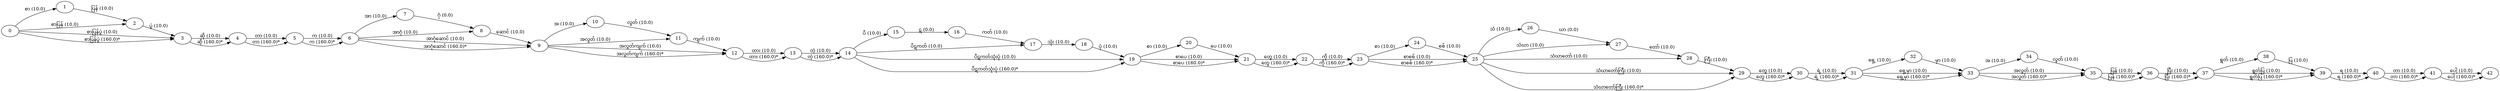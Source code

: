 digraph DAG {
  rankdir=LR;
  0 -> 1 [label="စာ (10.0)"];
  0 -> 2 [label="စာပြန် (10.0)"];
  0 -> 3 [label="စာပြန်ပွဲ (10.0)"];
  0 -> 3 [label="စာပြန်ပွဲ (160.0)*"];
  1 -> 2 [label="ပြန် (10.0)"];
  2 -> 3 [label="ပွဲ (10.0)"];
  3 -> 4 [label="ဆို (10.0)"];
  3 -> 4 [label="ဆို (160.0)*"];
  4 -> 5 [label="တာ (10.0)"];
  4 -> 5 [label="တာ (160.0)*"];
  5 -> 6 [label="က (10.0)"];
  5 -> 6 [label="က (160.0)*"];
  6 -> 7 [label="အာ (10.0)"];
  6 -> 8 [label="အာဂုံ (10.0)"];
  6 -> 9 [label="အာဂုံဆောင် (10.0)"];
  6 -> 9 [label="အာဂုံဆောင် (160.0)*"];
  7 -> 8 [label="ဂုံ (0.0)"];
  8 -> 9 [label="ဆောင် (10.0)"];
  9 -> 10 [label="အ (10.0)"];
  9 -> 11 [label="အလွတ် (10.0)"];
  9 -> 12 [label="အလွတ်ကျက် (10.0)"];
  9 -> 12 [label="အလွတ်ကျက် (160.0)*"];
  10 -> 11 [label="လွတ် (10.0)"];
  11 -> 12 [label="ကျက် (10.0)"];
  12 -> 13 [label="ထား (10.0)"];
  12 -> 13 [label="ထား (160.0)*"];
  13 -> 14 [label="တဲ့ (10.0)"];
  13 -> 14 [label="တဲ့ (160.0)*"];
  14 -> 15 [label="ပိ (10.0)"];
  14 -> 17 [label="ပိဋကတ် (10.0)"];
  14 -> 19 [label="ပိဋကတ်သုံးပုံ (10.0)"];
  14 -> 19 [label="ပိဋကတ်သုံးပုံ (160.0)*"];
  15 -> 16 [label="ဋ (0.0)"];
  16 -> 17 [label="ကတ် (10.0)"];
  17 -> 18 [label="သုံး (10.0)"];
  18 -> 19 [label="ပုံ (10.0)"];
  19 -> 20 [label="စာ (10.0)"];
  19 -> 21 [label="စာပေ (10.0)"];
  19 -> 21 [label="စာပေ (160.0)*"];
  20 -> 21 [label="ပေ (10.0)"];
  21 -> 22 [label="တွေ (10.0)"];
  21 -> 22 [label="တွေ (160.0)*"];
  22 -> 23 [label="ကို (10.0)"];
  22 -> 23 [label="ကို (160.0)*"];
  23 -> 24 [label="စာ (10.0)"];
  23 -> 25 [label="စာစစ် (10.0)"];
  23 -> 25 [label="စာစစ် (160.0)*"];
  24 -> 25 [label="စစ် (10.0)"];
  25 -> 26 [label="သံ (10.0)"];
  25 -> 27 [label="သံဃာ (10.0)"];
  25 -> 28 [label="သံဃာတော် (10.0)"];
  25 -> 29 [label="သံဃာတော်ကြီး (10.0)"];
  25 -> 29 [label="သံဃာတော်ကြီး (160.0)*"];
  26 -> 27 [label="ဃာ (0.0)"];
  27 -> 28 [label="တော် (10.0)"];
  28 -> 29 [label="ကြီး (10.0)"];
  29 -> 30 [label="တွေ (10.0)"];
  29 -> 30 [label="တွေ (160.0)*"];
  30 -> 31 [label="ရဲ့ (10.0)"];
  30 -> 31 [label="ရဲ့ (160.0)*"];
  31 -> 32 [label="ရှေ့ (10.0)"];
  31 -> 33 [label="ရှေ့မှာ (10.0)"];
  31 -> 33 [label="ရှေ့မှာ (160.0)*"];
  32 -> 33 [label="မှာ (10.0)"];
  33 -> 34 [label="အ (10.0)"];
  33 -> 35 [label="အလွတ် (10.0)"];
  33 -> 35 [label="အလွတ် (160.0)*"];
  34 -> 35 [label="လွတ် (10.0)"];
  35 -> 36 [label="ပြန် (10.0)"];
  35 -> 36 [label="ပြန် (160.0)*"];
  36 -> 37 [label="ပြီး (10.0)"];
  36 -> 37 [label="ပြီး (160.0)*"];
  37 -> 38 [label="ရွတ် (10.0)"];
  37 -> 39 [label="ရွတ်ပြ (10.0)"];
  37 -> 39 [label="ရွတ်ပြ (160.0)*"];
  38 -> 39 [label="ပြ (10.0)"];
  39 -> 40 [label="ရ (10.0)"];
  39 -> 40 [label="ရ (160.0)*"];
  40 -> 41 [label="တာ (10.0)"];
  40 -> 41 [label="တာ (160.0)*"];
  41 -> 42 [label="ပေါ့ (10.0)"];
  41 -> 42 [label="ပေါ့ (160.0)*"];
}